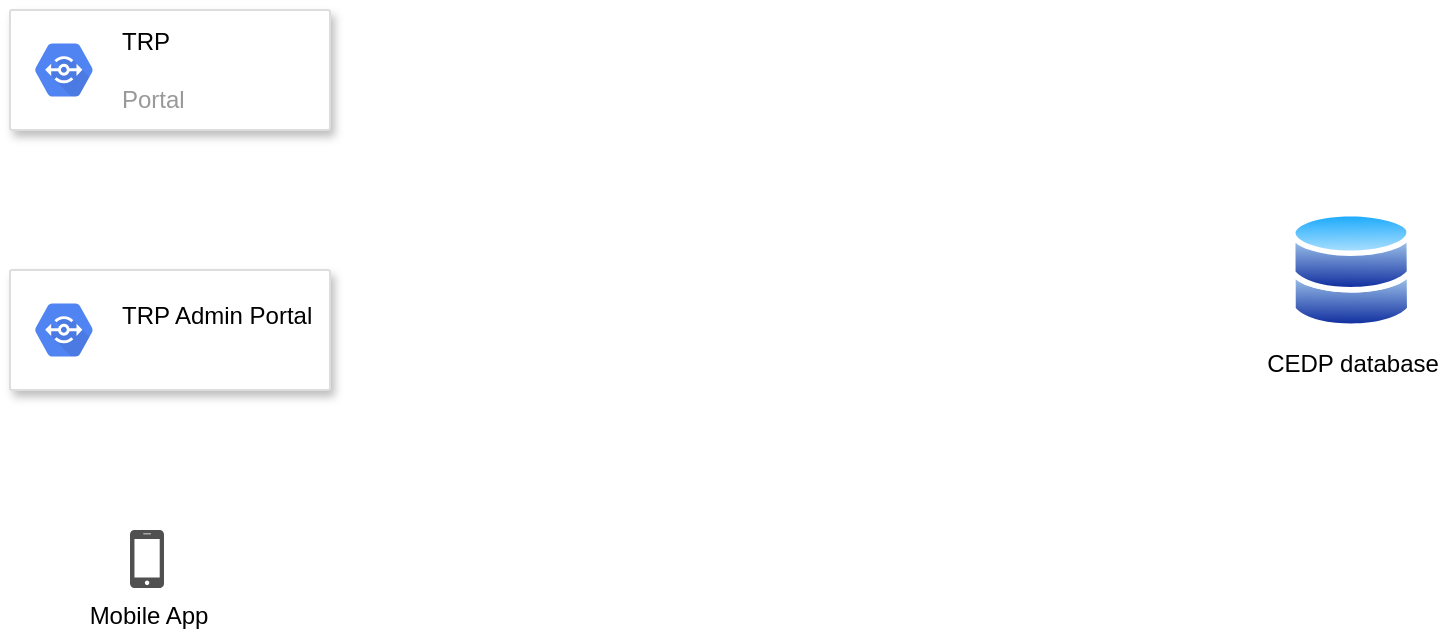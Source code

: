<mxfile version="14.4.5" type="github">
  <diagram id="LPLT7qblUQMr7MPmFhha" name="Page-1">
    <mxGraphModel dx="1139" dy="574" grid="1" gridSize="10" guides="1" tooltips="1" connect="1" arrows="1" fold="1" page="1" pageScale="1" pageWidth="827" pageHeight="1169" math="0" shadow="0">
      <root>
        <mxCell id="0" />
        <mxCell id="1" parent="0" />
        <mxCell id="-umOjKe_lniliM-Z_1Ou-4" value="CEDP database" style="aspect=fixed;perimeter=ellipsePerimeter;html=1;align=center;shadow=0;dashed=0;spacingTop=3;image;image=img/lib/active_directory/databases.svg;" vertex="1" parent="1">
          <mxGeometry x="680" y="190" width="61.22" height="60" as="geometry" />
        </mxCell>
        <mxCell id="-umOjKe_lniliM-Z_1Ou-5" value="" style="strokeColor=#dddddd;shadow=1;strokeWidth=1;rounded=1;absoluteArcSize=1;arcSize=2;" vertex="1" parent="1">
          <mxGeometry x="40" y="90" width="160" height="60" as="geometry" />
        </mxCell>
        <mxCell id="-umOjKe_lniliM-Z_1Ou-6" value="&lt;font color=&quot;#000000&quot;&gt;TRP&lt;/font&gt;&lt;br&gt;&lt;br&gt;Portal" style="dashed=0;connectable=0;html=1;fillColor=#5184F3;strokeColor=none;shape=mxgraph.gcp2.hexIcon;prIcon=developer_portal;part=1;labelPosition=right;verticalLabelPosition=middle;align=left;verticalAlign=middle;spacingLeft=5;fontColor=#999999;fontSize=12;" vertex="1" parent="-umOjKe_lniliM-Z_1Ou-5">
          <mxGeometry y="0.5" width="44" height="39" relative="1" as="geometry">
            <mxPoint x="5" y="-19.5" as="offset" />
          </mxGeometry>
        </mxCell>
        <mxCell id="-umOjKe_lniliM-Z_1Ou-7" value="" style="strokeColor=#dddddd;shadow=1;strokeWidth=1;rounded=1;absoluteArcSize=1;arcSize=2;" vertex="1" parent="1">
          <mxGeometry x="40" y="220" width="160" height="60" as="geometry" />
        </mxCell>
        <mxCell id="-umOjKe_lniliM-Z_1Ou-8" value="&lt;font color=&quot;#000000&quot;&gt;TRP Admin Portal&lt;br&gt;&lt;br&gt;&lt;/font&gt;" style="dashed=0;connectable=0;html=1;fillColor=#5184F3;strokeColor=none;shape=mxgraph.gcp2.hexIcon;prIcon=developer_portal;part=1;labelPosition=right;verticalLabelPosition=middle;align=left;verticalAlign=middle;spacingLeft=5;fontColor=#999999;fontSize=12;" vertex="1" parent="-umOjKe_lniliM-Z_1Ou-7">
          <mxGeometry y="0.5" width="44" height="39" relative="1" as="geometry">
            <mxPoint x="5" y="-19.5" as="offset" />
          </mxGeometry>
        </mxCell>
        <mxCell id="-umOjKe_lniliM-Z_1Ou-10" value="Mobile App&lt;br&gt;" style="pointerEvents=1;shadow=0;dashed=0;html=1;strokeColor=none;fillColor=#505050;labelPosition=center;verticalLabelPosition=bottom;verticalAlign=top;outlineConnect=0;align=center;shape=mxgraph.office.devices.cell_phone_iphone_proportional;" vertex="1" parent="1">
          <mxGeometry x="100" y="350" width="17" height="29" as="geometry" />
        </mxCell>
      </root>
    </mxGraphModel>
  </diagram>
</mxfile>
